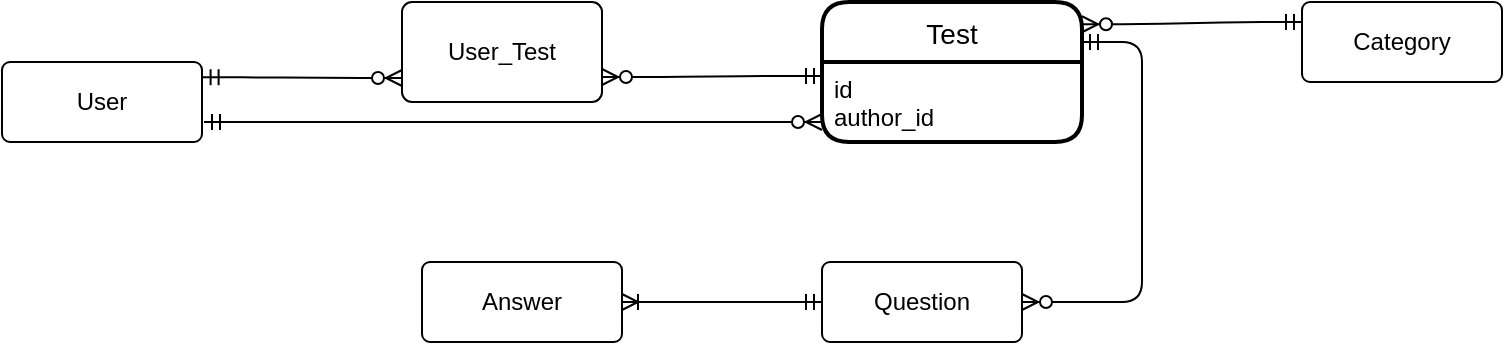 <mxfile version="13.10.4" type="github">
  <diagram id="R2lEEEUBdFMjLlhIrx00" name="Page-1">
    <mxGraphModel dx="668" dy="388" grid="1" gridSize="10" guides="1" tooltips="1" connect="1" arrows="1" fold="1" page="1" pageScale="1" pageWidth="850" pageHeight="1100" math="0" shadow="0" extFonts="Permanent Marker^https://fonts.googleapis.com/css?family=Permanent+Marker">
      <root>
        <mxCell id="0" />
        <mxCell id="1" parent="0" />
        <mxCell id="_uvXV5OT7GHFisnKSjYq-26" value="User" style="rounded=1;arcSize=10;whiteSpace=wrap;html=1;align=center;" vertex="1" parent="1">
          <mxGeometry x="30" y="60" width="100" height="40" as="geometry" />
        </mxCell>
        <mxCell id="_uvXV5OT7GHFisnKSjYq-28" value="Question" style="rounded=1;arcSize=10;whiteSpace=wrap;html=1;align=center;" vertex="1" parent="1">
          <mxGeometry x="440" y="160" width="100" height="40" as="geometry" />
        </mxCell>
        <mxCell id="_uvXV5OT7GHFisnKSjYq-29" value="Answer" style="rounded=1;arcSize=10;whiteSpace=wrap;html=1;align=center;" vertex="1" parent="1">
          <mxGeometry x="240" y="160" width="100" height="40" as="geometry" />
        </mxCell>
        <mxCell id="_uvXV5OT7GHFisnKSjYq-30" value="User_Test" style="rounded=1;arcSize=10;whiteSpace=wrap;html=1;align=center;" vertex="1" parent="1">
          <mxGeometry x="230" y="30" width="100" height="50" as="geometry" />
        </mxCell>
        <mxCell id="_uvXV5OT7GHFisnKSjYq-31" value="Category" style="rounded=1;arcSize=10;whiteSpace=wrap;html=1;align=center;" vertex="1" parent="1">
          <mxGeometry x="680" y="30" width="100" height="40" as="geometry" />
        </mxCell>
        <mxCell id="_uvXV5OT7GHFisnKSjYq-34" value="" style="edgeStyle=entityRelationEdgeStyle;fontSize=12;html=1;endArrow=ERzeroToMany;startArrow=ERmandOne;startFill=0;exitX=1.003;exitY=0.192;exitDx=0;exitDy=0;exitPerimeter=0;" edge="1" parent="1" source="_uvXV5OT7GHFisnKSjYq-26">
          <mxGeometry width="100" height="100" relative="1" as="geometry">
            <mxPoint x="130" y="68" as="sourcePoint" />
            <mxPoint x="230" y="68" as="targetPoint" />
          </mxGeometry>
        </mxCell>
        <mxCell id="_uvXV5OT7GHFisnKSjYq-36" value="" style="edgeStyle=entityRelationEdgeStyle;fontSize=12;html=1;endArrow=ERmandOne;startArrow=ERzeroToMany;startFill=1;endFill=0;exitX=1;exitY=0.75;exitDx=0;exitDy=0;" edge="1" parent="1" source="_uvXV5OT7GHFisnKSjYq-30">
          <mxGeometry width="100" height="100" relative="1" as="geometry">
            <mxPoint x="340" y="50.34" as="sourcePoint" />
            <mxPoint x="440" y="67" as="targetPoint" />
          </mxGeometry>
        </mxCell>
        <mxCell id="_uvXV5OT7GHFisnKSjYq-37" value="" style="edgeStyle=entityRelationEdgeStyle;fontSize=12;html=1;endArrow=ERmandOne;startArrow=ERzeroToMany;startFill=1;endFill=0;entryX=0;entryY=0.25;entryDx=0;entryDy=0;exitX=1;exitY=0.159;exitDx=0;exitDy=0;exitPerimeter=0;" edge="1" parent="1" source="_uvXV5OT7GHFisnKSjYq-44" target="_uvXV5OT7GHFisnKSjYq-31">
          <mxGeometry width="100" height="100" relative="1" as="geometry">
            <mxPoint x="571" y="50" as="sourcePoint" />
            <mxPoint x="640" y="60" as="targetPoint" />
          </mxGeometry>
        </mxCell>
        <mxCell id="_uvXV5OT7GHFisnKSjYq-39" value="" style="edgeStyle=entityRelationEdgeStyle;fontSize=12;html=1;endArrow=ERzeroToMany;entryX=1;entryY=0.5;entryDx=0;entryDy=0;startArrow=ERmandOne;startFill=0;endFill=1;" edge="1" parent="1" target="_uvXV5OT7GHFisnKSjYq-28">
          <mxGeometry width="100" height="100" relative="1" as="geometry">
            <mxPoint x="570" y="50" as="sourcePoint" />
            <mxPoint x="650" y="50" as="targetPoint" />
          </mxGeometry>
        </mxCell>
        <mxCell id="_uvXV5OT7GHFisnKSjYq-41" value="" style="edgeStyle=entityRelationEdgeStyle;fontSize=12;html=1;endArrow=ERmandOne;startArrow=ERoneToMany;endFill=0;startFill=0;entryX=0;entryY=0.5;entryDx=0;entryDy=0;exitX=1;exitY=0.5;exitDx=0;exitDy=0;" edge="1" parent="1" source="_uvXV5OT7GHFisnKSjYq-29" target="_uvXV5OT7GHFisnKSjYq-28">
          <mxGeometry width="100" height="100" relative="1" as="geometry">
            <mxPoint x="540" y="430" as="sourcePoint" />
            <mxPoint x="640" y="330" as="targetPoint" />
          </mxGeometry>
        </mxCell>
        <mxCell id="_uvXV5OT7GHFisnKSjYq-42" value="" style="edgeStyle=entityRelationEdgeStyle;fontSize=12;html=1;endArrow=ERzeroToMany;startArrow=ERmandOne;entryX=0;entryY=0.75;entryDx=0;entryDy=0;endFill=1;" edge="1" parent="1" target="_uvXV5OT7GHFisnKSjYq-45">
          <mxGeometry width="100" height="100" relative="1" as="geometry">
            <mxPoint x="131" y="90" as="sourcePoint" />
            <mxPoint x="440" y="77.5" as="targetPoint" />
          </mxGeometry>
        </mxCell>
        <mxCell id="_uvXV5OT7GHFisnKSjYq-44" value="Test" style="swimlane;childLayout=stackLayout;horizontal=1;startSize=30;horizontalStack=0;rounded=1;fontSize=14;fontStyle=0;strokeWidth=2;resizeParent=0;resizeLast=1;shadow=0;dashed=0;align=center;" vertex="1" parent="1">
          <mxGeometry x="440" y="30" width="130" height="70" as="geometry">
            <mxRectangle x="280" y="310" width="60" height="30" as="alternateBounds" />
          </mxGeometry>
        </mxCell>
        <mxCell id="_uvXV5OT7GHFisnKSjYq-45" value="id&#xa;author_id" style="align=left;strokeColor=none;fillColor=none;spacingLeft=4;fontSize=12;verticalAlign=top;resizable=0;rotatable=0;part=1;" vertex="1" parent="_uvXV5OT7GHFisnKSjYq-44">
          <mxGeometry y="30" width="130" height="40" as="geometry" />
        </mxCell>
      </root>
    </mxGraphModel>
  </diagram>
</mxfile>
